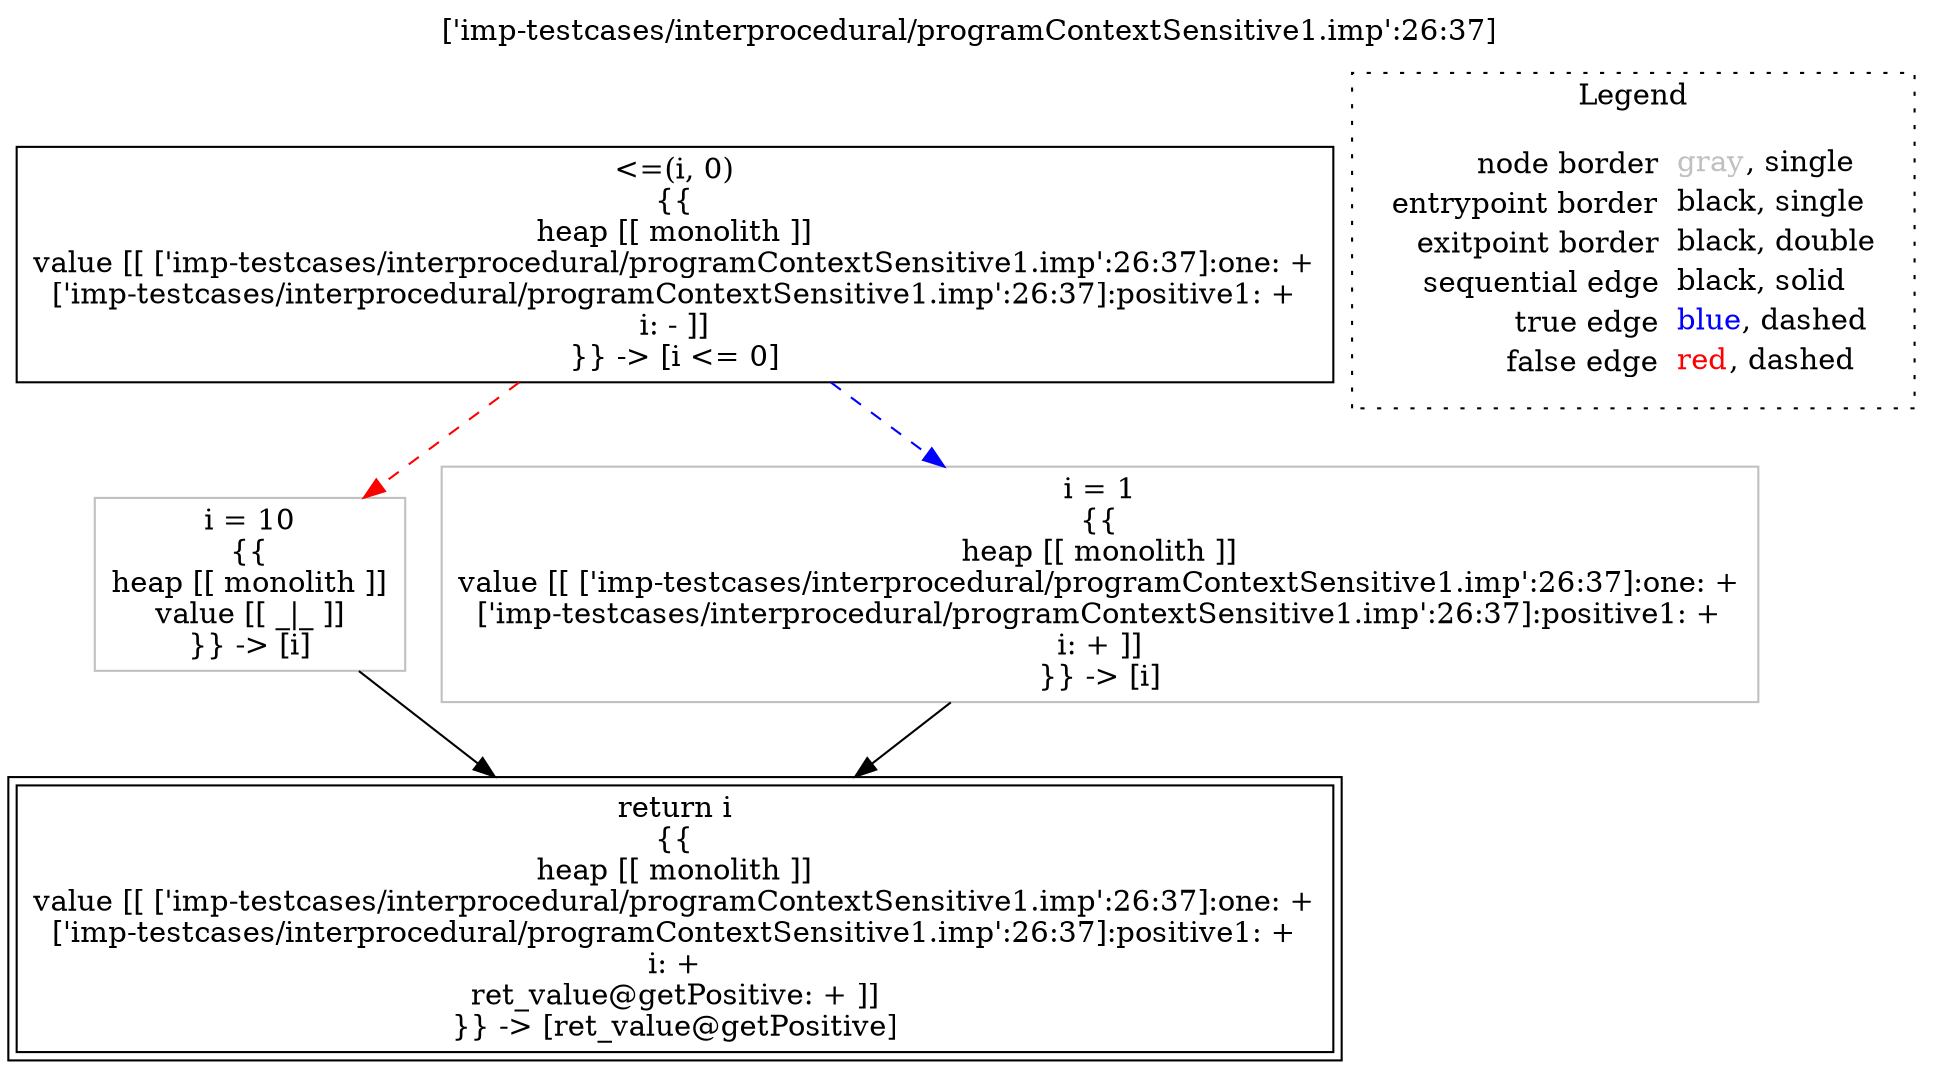 digraph {
	labelloc="t";
	label="['imp-testcases/interprocedural/programContextSensitive1.imp':26:37]";
	"node0" [shape="rect",color="black",label=<&lt;=(i, 0)<BR/>{{<BR/>heap [[ monolith ]]<BR/>value [[ ['imp-testcases/interprocedural/programContextSensitive1.imp':26:37]:one: +<BR/>['imp-testcases/interprocedural/programContextSensitive1.imp':26:37]:positive1: +<BR/>i: - ]]<BR/>}} -&gt; [i &lt;= 0]>];
	"node1" [shape="rect",color="black",peripheries="2",label=<return i<BR/>{{<BR/>heap [[ monolith ]]<BR/>value [[ ['imp-testcases/interprocedural/programContextSensitive1.imp':26:37]:one: +<BR/>['imp-testcases/interprocedural/programContextSensitive1.imp':26:37]:positive1: +<BR/>i: +<BR/>ret_value@getPositive: + ]]<BR/>}} -&gt; [ret_value@getPositive]>];
	"node2" [shape="rect",color="gray",label=<i = 10<BR/>{{<BR/>heap [[ monolith ]]<BR/>value [[ _|_ ]]<BR/>}} -&gt; [i]>];
	"node3" [shape="rect",color="gray",label=<i = 1<BR/>{{<BR/>heap [[ monolith ]]<BR/>value [[ ['imp-testcases/interprocedural/programContextSensitive1.imp':26:37]:one: +<BR/>['imp-testcases/interprocedural/programContextSensitive1.imp':26:37]:positive1: +<BR/>i: + ]]<BR/>}} -&gt; [i]>];
	"node2" -> "node1" [color="black"];
	"node0" -> "node2" [color="red",style="dashed"];
	"node0" -> "node3" [color="blue",style="dashed"];
	"node3" -> "node1" [color="black"];
subgraph cluster_legend {
	label="Legend";
	style=dotted;
	node [shape=plaintext];
	"legend" [label=<<table border="0" cellpadding="2" cellspacing="0" cellborder="0"><tr><td align="right">node border&nbsp;</td><td align="left"><font color="gray">gray</font>, single</td></tr><tr><td align="right">entrypoint border&nbsp;</td><td align="left"><font color="black">black</font>, single</td></tr><tr><td align="right">exitpoint border&nbsp;</td><td align="left"><font color="black">black</font>, double</td></tr><tr><td align="right">sequential edge&nbsp;</td><td align="left"><font color="black">black</font>, solid</td></tr><tr><td align="right">true edge&nbsp;</td><td align="left"><font color="blue">blue</font>, dashed</td></tr><tr><td align="right">false edge&nbsp;</td><td align="left"><font color="red">red</font>, dashed</td></tr></table>>];
}

}
